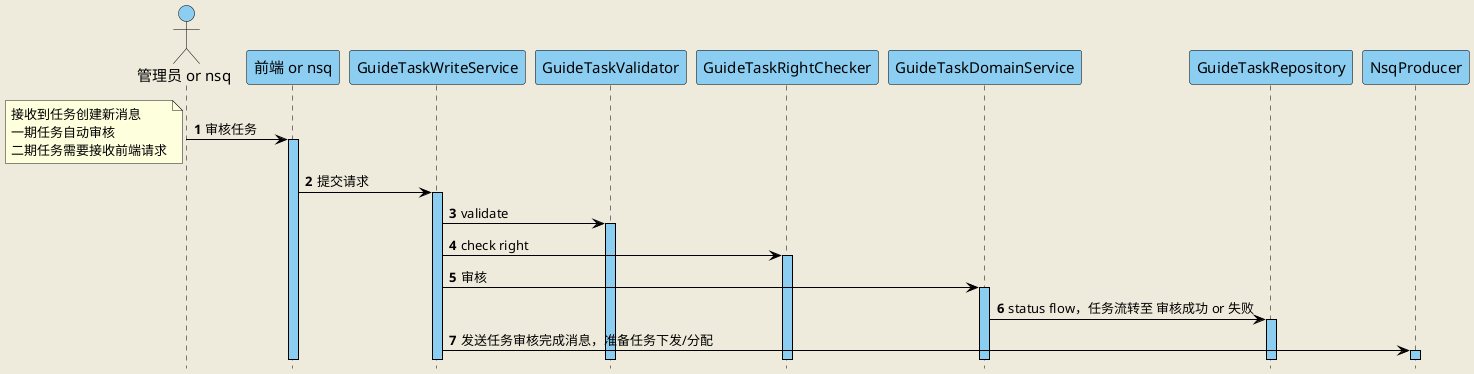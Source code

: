 @startuml
'https://plantuml.com/sequence-diagram
hide footbox
skinparam backgroundColor #EEEBDC
autoActivate on
autonumber

skinparam sequence {
ArrowColor black
ActorBorderColor black
LifeLineBorderColor black
LifeLineBackgroundColor #8CCEF1

ParticipantBorderColor black
ParticipantBackgroundColor #8CCEF1
'ParticipantFontName Impact
ParticipantFontSize 15
ParticipantFontColor black

ActorBackgroundColor #8CCEF1
ActorFontColor black
ActorFontSize 15
ActorFontName Aapex
}


actor "管理员 or nsq" as admin
Participant "前端 or nsq" as front
'Participant NsqClient as nsqClient
Participant GuideTaskWriteService as guideTaskWriteService
Participant GuideTaskValidator as guideTaskValidator
Participant GuideTaskRightChecker as guideTaskRightChecker
Participant GuideTaskDomainService as guideTaskDomainService
Participant GuideTaskRepository as guideTaskRepository
Participant NsqProducer as nsqProducer

admin -> front : 审核任务
note left
    接收到任务创建新消息
    一期任务自动审核
    二期任务需要接收前端请求
end note

front -> guideTaskWriteService : 提交请求

guideTaskWriteService -> guideTaskValidator : validate

guideTaskWriteService -> guideTaskRightChecker : check right

guideTaskWriteService -> guideTaskDomainService : 审核

guideTaskDomainService -> guideTaskRepository : status flow，任务流转至 审核成功 or 失败

guideTaskWriteService -> nsqProducer : 发送任务审核完成消息，准备任务下发/分配

@enduml